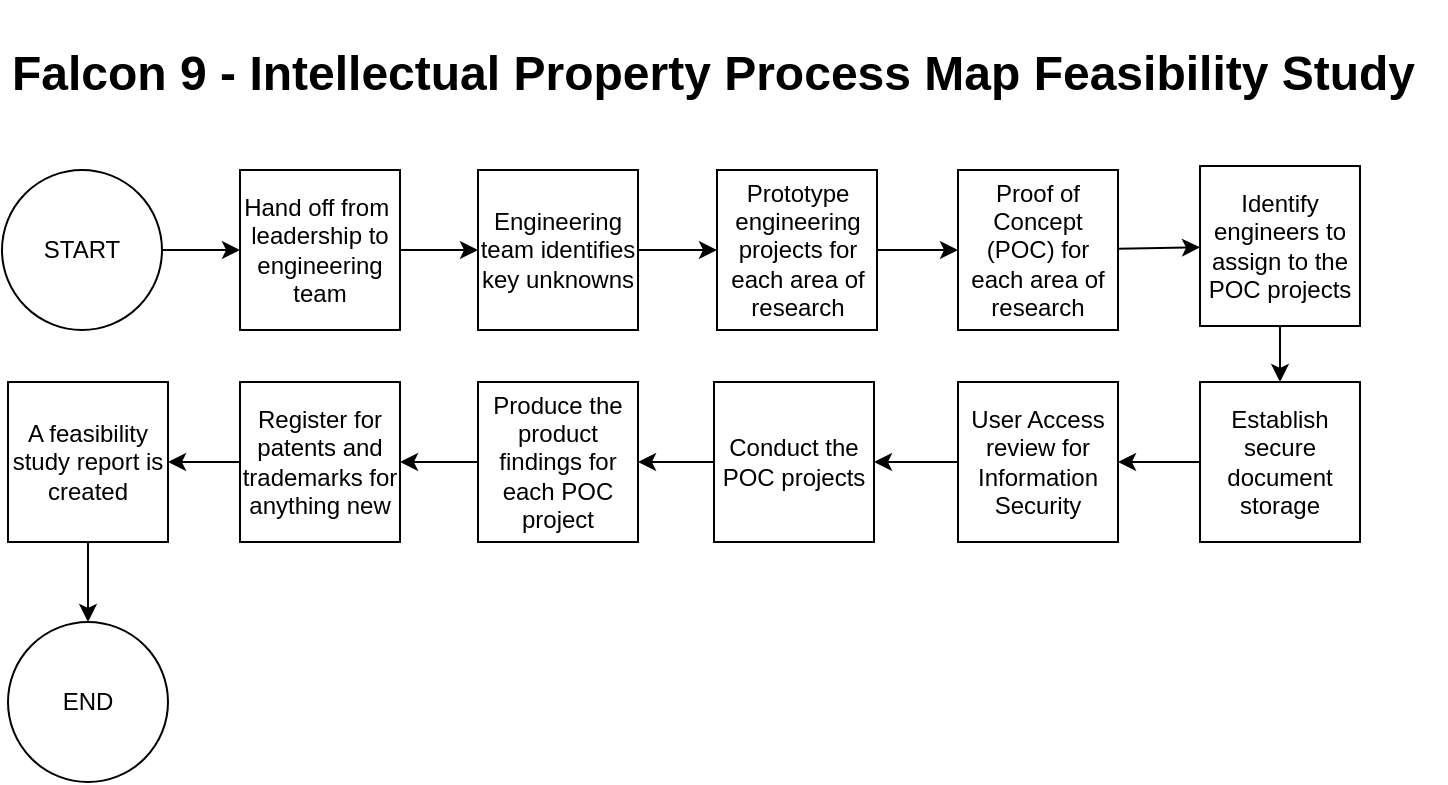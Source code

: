 <mxfile>
    <diagram id="PbFvnkKS_HCDwxyT2tBo" name="Page-1">
        <mxGraphModel dx="872" dy="936" grid="0" gridSize="10" guides="1" tooltips="1" connect="1" arrows="1" fold="1" page="1" pageScale="1" pageWidth="850" pageHeight="1100" background="#ffffff" math="0" shadow="0">
            <root>
                <mxCell id="0"/>
                <mxCell id="1" parent="0"/>
                <mxCell id="2" value="&lt;h1 style=&quot;color: rgb(240 , 240 , 240) ; font-family: &amp;#34;helvetica&amp;#34; ; font-style: normal ; letter-spacing: normal ; text-align: left ; text-indent: 0px ; text-transform: none ; word-spacing: 0px&quot;&gt;&lt;font color=&quot;#000000&quot; style=&quot;background-color: rgb(255 , 255 , 255)&quot;&gt;Falcon 9 - Intellectual Property Process Map Feasibility Study&lt;/font&gt;&lt;/h1&gt;" style="text;whiteSpace=wrap;html=1;" parent="1" vertex="1">
                    <mxGeometry x="66" y="24" width="719" height="74" as="geometry"/>
                </mxCell>
                <mxCell id="5" value="" style="edgeStyle=none;html=1;strokeColor=#000000;" parent="1" source="3" target="4" edge="1">
                    <mxGeometry relative="1" as="geometry"/>
                </mxCell>
                <mxCell id="3" value="START" style="ellipse;whiteSpace=wrap;html=1;aspect=fixed;" parent="1" vertex="1">
                    <mxGeometry x="63" y="109" width="80" height="80" as="geometry"/>
                </mxCell>
                <mxCell id="7" value="" style="edgeStyle=none;html=1;strokeColor=#000000;" parent="1" source="4" target="6" edge="1">
                    <mxGeometry relative="1" as="geometry"/>
                </mxCell>
                <mxCell id="4" value="Hand off from&amp;nbsp; leadership to engineering team" style="whiteSpace=wrap;html=1;aspect=fixed;" parent="1" vertex="1">
                    <mxGeometry x="182" y="109" width="80" height="80" as="geometry"/>
                </mxCell>
                <mxCell id="9" value="" style="edgeStyle=none;html=1;strokeColor=#000000;" parent="1" source="6" target="8" edge="1">
                    <mxGeometry relative="1" as="geometry"/>
                </mxCell>
                <mxCell id="6" value="Engineering team identifies key unknowns" style="whiteSpace=wrap;html=1;aspect=fixed;" parent="1" vertex="1">
                    <mxGeometry x="301" y="109" width="80" height="80" as="geometry"/>
                </mxCell>
                <mxCell id="11" value="" style="edgeStyle=none;html=1;strokeColor=#000000;" parent="1" source="8" target="10" edge="1">
                    <mxGeometry relative="1" as="geometry"/>
                </mxCell>
                <mxCell id="8" value="Prototype engineering projects for each area of research" style="whiteSpace=wrap;html=1;aspect=fixed;" parent="1" vertex="1">
                    <mxGeometry x="420.5" y="109" width="80" height="80" as="geometry"/>
                </mxCell>
                <mxCell id="20" value="" style="edgeStyle=none;html=1;strokeColor=#000000;" parent="1" source="10" target="14" edge="1">
                    <mxGeometry relative="1" as="geometry"/>
                </mxCell>
                <mxCell id="10" value="Proof of Concept (POC) for each area of research" style="whiteSpace=wrap;html=1;aspect=fixed;" parent="1" vertex="1">
                    <mxGeometry x="541" y="109" width="80" height="80" as="geometry"/>
                </mxCell>
                <mxCell id="17" value="" style="edgeStyle=none;html=1;strokeColor=#000000;" parent="1" source="14" target="16" edge="1">
                    <mxGeometry relative="1" as="geometry"/>
                </mxCell>
                <mxCell id="14" value="Identify engineers to assign to the POC projects" style="whiteSpace=wrap;html=1;aspect=fixed;" parent="1" vertex="1">
                    <mxGeometry x="662" y="107" width="80" height="80" as="geometry"/>
                </mxCell>
                <mxCell id="19" value="" style="edgeStyle=none;html=1;strokeColor=#000000;" parent="1" source="16" target="18" edge="1">
                    <mxGeometry relative="1" as="geometry"/>
                </mxCell>
                <mxCell id="16" value="Establish secure document storage" style="whiteSpace=wrap;html=1;aspect=fixed;" parent="1" vertex="1">
                    <mxGeometry x="662" y="215" width="80" height="80" as="geometry"/>
                </mxCell>
                <mxCell id="22" value="" style="edgeStyle=none;html=1;strokeColor=#000000;" parent="1" source="18" target="21" edge="1">
                    <mxGeometry relative="1" as="geometry"/>
                </mxCell>
                <mxCell id="18" value="User Access review for Information Security" style="whiteSpace=wrap;html=1;aspect=fixed;" parent="1" vertex="1">
                    <mxGeometry x="541" y="215" width="80" height="80" as="geometry"/>
                </mxCell>
                <mxCell id="24" value="" style="edgeStyle=none;html=1;strokeColor=#000000;" parent="1" source="21" target="23" edge="1">
                    <mxGeometry relative="1" as="geometry"/>
                </mxCell>
                <mxCell id="21" value="Conduct the POC projects" style="whiteSpace=wrap;html=1;aspect=fixed;" parent="1" vertex="1">
                    <mxGeometry x="419" y="215" width="80" height="80" as="geometry"/>
                </mxCell>
                <mxCell id="31" value="" style="edgeStyle=none;html=1;strokeColor=#000000;" edge="1" parent="1" source="23" target="30">
                    <mxGeometry relative="1" as="geometry"/>
                </mxCell>
                <mxCell id="23" value="Produce the product findings for each POC project" style="whiteSpace=wrap;html=1;aspect=fixed;" parent="1" vertex="1">
                    <mxGeometry x="301" y="215" width="80" height="80" as="geometry"/>
                </mxCell>
                <mxCell id="29" value="" style="edgeStyle=none;html=1;strokeColor=#000000;" parent="1" source="26" target="28" edge="1">
                    <mxGeometry relative="1" as="geometry"/>
                </mxCell>
                <mxCell id="26" value="A feasibility study report is created" style="whiteSpace=wrap;html=1;aspect=fixed;" parent="1" vertex="1">
                    <mxGeometry x="66" y="215" width="80" height="80" as="geometry"/>
                </mxCell>
                <mxCell id="28" value="END" style="ellipse;whiteSpace=wrap;html=1;aspect=fixed;" parent="1" vertex="1">
                    <mxGeometry x="66" y="335" width="80" height="80" as="geometry"/>
                </mxCell>
                <mxCell id="34" value="" style="edgeStyle=none;html=1;strokeColor=#000000;" edge="1" parent="1" source="30" target="26">
                    <mxGeometry relative="1" as="geometry"/>
                </mxCell>
                <mxCell id="30" value="Register for patents and trademarks for anything new" style="whiteSpace=wrap;html=1;aspect=fixed;" vertex="1" parent="1">
                    <mxGeometry x="182" y="215" width="80" height="80" as="geometry"/>
                </mxCell>
            </root>
        </mxGraphModel>
    </diagram>
</mxfile>